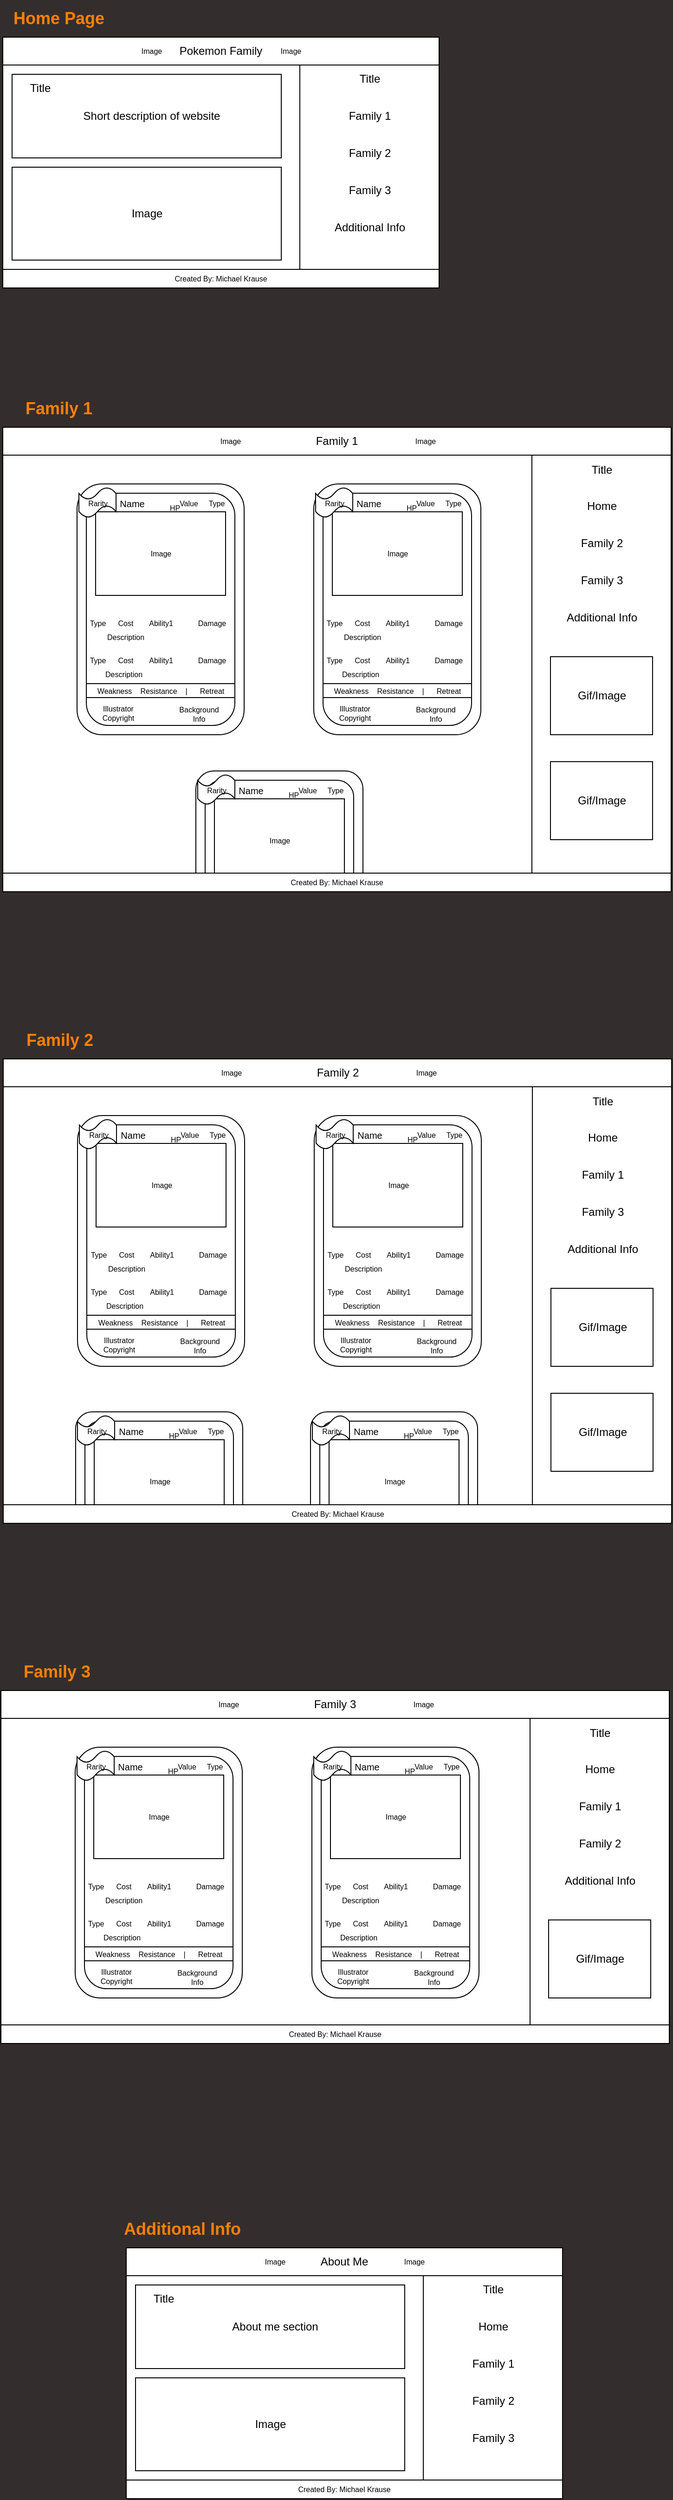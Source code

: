 <mxfile version="24.2.5" type="device">
  <diagram name="Page-1" id="SS6m3YJYerhuAjsj3soJ">
    <mxGraphModel dx="1556" dy="1182" grid="1" gridSize="10" guides="1" tooltips="1" connect="1" arrows="1" fold="1" page="0" pageScale="1" pageWidth="850" pageHeight="1100" background="#342D2D" math="0" shadow="0">
      <root>
        <mxCell id="0" />
        <mxCell id="1" parent="0" />
        <mxCell id="BsWnkFuCYsoC1RNsvkdW-63" value="" style="rounded=0;whiteSpace=wrap;html=1;" vertex="1" parent="1">
          <mxGeometry x="790" y="610" width="720" height="500" as="geometry" />
        </mxCell>
        <mxCell id="BsWnkFuCYsoC1RNsvkdW-2" value="" style="rounded=0;whiteSpace=wrap;html=1;" vertex="1" parent="1">
          <mxGeometry x="790" y="190" width="470" height="270" as="geometry" />
        </mxCell>
        <mxCell id="BsWnkFuCYsoC1RNsvkdW-3" value="" style="rounded=1;whiteSpace=wrap;html=1;arcSize=0;" vertex="1" parent="1">
          <mxGeometry x="800" y="230" width="290" height="90" as="geometry" />
        </mxCell>
        <mxCell id="BsWnkFuCYsoC1RNsvkdW-5" value="Pokemon Family" style="rounded=0;whiteSpace=wrap;html=1;" vertex="1" parent="1">
          <mxGeometry x="790" y="190" width="470" height="30" as="geometry" />
        </mxCell>
        <mxCell id="BsWnkFuCYsoC1RNsvkdW-6" value="Created By: Michael Krause" style="rounded=0;whiteSpace=wrap;html=1;fontSize=8;" vertex="1" parent="1">
          <mxGeometry x="790" y="440" width="470" height="20" as="geometry" />
        </mxCell>
        <mxCell id="BsWnkFuCYsoC1RNsvkdW-7" value="&lt;b&gt;&lt;font style=&quot;font-size: 18px;&quot; color=&quot;#ff8000&quot;&gt;Home Page&lt;/font&gt;&lt;/b&gt;" style="text;html=1;align=center;verticalAlign=middle;resizable=0;points=[];autosize=1;strokeColor=none;fillColor=none;" vertex="1" parent="1">
          <mxGeometry x="790" y="150" width="120" height="40" as="geometry" />
        </mxCell>
        <mxCell id="BsWnkFuCYsoC1RNsvkdW-8" value="" style="rounded=1;whiteSpace=wrap;html=1;arcSize=0;" vertex="1" parent="1">
          <mxGeometry x="1110" y="220" width="150" height="220" as="geometry" />
        </mxCell>
        <mxCell id="BsWnkFuCYsoC1RNsvkdW-13" value="Title" style="text;html=1;align=center;verticalAlign=middle;resizable=0;points=[];autosize=1;strokeColor=none;fillColor=none;" vertex="1" parent="1">
          <mxGeometry x="805" y="230" width="50" height="30" as="geometry" />
        </mxCell>
        <mxCell id="BsWnkFuCYsoC1RNsvkdW-14" value="Short description of website" style="text;html=1;align=center;verticalAlign=middle;resizable=0;points=[];autosize=1;strokeColor=none;fillColor=none;" vertex="1" parent="1">
          <mxGeometry x="865" y="260" width="170" height="30" as="geometry" />
        </mxCell>
        <mxCell id="BsWnkFuCYsoC1RNsvkdW-15" value="" style="rounded=1;whiteSpace=wrap;html=1;arcSize=0;" vertex="1" parent="1">
          <mxGeometry x="800" y="330" width="290" height="100" as="geometry" />
        </mxCell>
        <mxCell id="BsWnkFuCYsoC1RNsvkdW-16" value="Image" style="text;html=1;align=center;verticalAlign=middle;resizable=0;points=[];autosize=1;strokeColor=none;fillColor=none;" vertex="1" parent="1">
          <mxGeometry x="915" y="365" width="60" height="30" as="geometry" />
        </mxCell>
        <mxCell id="BsWnkFuCYsoC1RNsvkdW-18" value="Title" style="text;html=1;align=center;verticalAlign=middle;resizable=0;points=[];autosize=1;strokeColor=none;fillColor=none;" vertex="1" parent="1">
          <mxGeometry x="1160" y="220" width="50" height="30" as="geometry" />
        </mxCell>
        <mxCell id="BsWnkFuCYsoC1RNsvkdW-30" value="Image" style="text;html=1;align=center;verticalAlign=middle;resizable=0;points=[];autosize=1;strokeColor=none;fillColor=none;fontSize=8;" vertex="1" parent="1">
          <mxGeometry x="925" y="195" width="50" height="20" as="geometry" />
        </mxCell>
        <mxCell id="BsWnkFuCYsoC1RNsvkdW-31" value="Image" style="text;html=1;align=center;verticalAlign=middle;resizable=0;points=[];autosize=1;strokeColor=none;fillColor=none;fontSize=8;" vertex="1" parent="1">
          <mxGeometry x="1075" y="195" width="50" height="20" as="geometry" />
        </mxCell>
        <mxCell id="BsWnkFuCYsoC1RNsvkdW-32" value="Family 1" style="text;html=1;align=center;verticalAlign=middle;resizable=0;points=[];autosize=1;strokeColor=none;fillColor=none;" vertex="1" parent="1">
          <mxGeometry x="1150" y="260" width="70" height="30" as="geometry" />
        </mxCell>
        <mxCell id="BsWnkFuCYsoC1RNsvkdW-33" value="Family 2" style="text;html=1;align=center;verticalAlign=middle;resizable=0;points=[];autosize=1;strokeColor=none;fillColor=none;" vertex="1" parent="1">
          <mxGeometry x="1150" y="300" width="70" height="30" as="geometry" />
        </mxCell>
        <mxCell id="BsWnkFuCYsoC1RNsvkdW-34" value="Family 3" style="text;html=1;align=center;verticalAlign=middle;resizable=0;points=[];autosize=1;strokeColor=none;fillColor=none;" vertex="1" parent="1">
          <mxGeometry x="1150" y="340" width="70" height="30" as="geometry" />
        </mxCell>
        <mxCell id="BsWnkFuCYsoC1RNsvkdW-35" value="Additional Info" style="text;html=1;align=center;verticalAlign=middle;resizable=0;points=[];autosize=1;strokeColor=none;fillColor=none;" vertex="1" parent="1">
          <mxGeometry x="1135" y="380" width="100" height="30" as="geometry" />
        </mxCell>
        <mxCell id="BsWnkFuCYsoC1RNsvkdW-37" value="" style="rounded=1;whiteSpace=wrap;html=1;" vertex="1" parent="1">
          <mxGeometry x="870" y="671" width="180" height="270" as="geometry" />
        </mxCell>
        <mxCell id="BsWnkFuCYsoC1RNsvkdW-38" value="" style="rounded=1;whiteSpace=wrap;html=1;" vertex="1" parent="1">
          <mxGeometry x="880" y="681" width="160" height="250" as="geometry" />
        </mxCell>
        <mxCell id="BsWnkFuCYsoC1RNsvkdW-39" value="" style="rounded=0;whiteSpace=wrap;html=1;" vertex="1" parent="1">
          <mxGeometry x="890" y="701" width="140" height="90" as="geometry" />
        </mxCell>
        <mxCell id="BsWnkFuCYsoC1RNsvkdW-40" value="Name" style="text;html=1;align=center;verticalAlign=middle;resizable=0;points=[];autosize=1;strokeColor=none;fillColor=none;fontSize=10;" vertex="1" parent="1">
          <mxGeometry x="904" y="677.25" width="50" height="30" as="geometry" />
        </mxCell>
        <mxCell id="BsWnkFuCYsoC1RNsvkdW-41" value="&lt;font style=&quot;font-size: 8px;&quot;&gt;HP&lt;/font&gt;" style="text;html=1;align=center;verticalAlign=middle;resizable=0;points=[];autosize=1;strokeColor=none;fillColor=none;fontSize=10;" vertex="1" parent="1">
          <mxGeometry x="960" y="681" width="30" height="30" as="geometry" />
        </mxCell>
        <mxCell id="BsWnkFuCYsoC1RNsvkdW-42" value="&lt;font style=&quot;font-size: 8px;&quot;&gt;Type&lt;/font&gt;" style="text;html=1;align=center;verticalAlign=middle;resizable=0;points=[];autosize=1;strokeColor=none;fillColor=none;fontSize=10;" vertex="1" parent="1">
          <mxGeometry x="1000" y="676" width="40" height="30" as="geometry" />
        </mxCell>
        <mxCell id="BsWnkFuCYsoC1RNsvkdW-43" value="Value" style="text;html=1;align=center;verticalAlign=middle;resizable=0;points=[];autosize=1;strokeColor=none;fillColor=none;fontSize=8;" vertex="1" parent="1">
          <mxGeometry x="970" y="682" width="40" height="20" as="geometry" />
        </mxCell>
        <mxCell id="BsWnkFuCYsoC1RNsvkdW-44" value="Image" style="text;html=1;align=center;verticalAlign=middle;resizable=0;points=[];autosize=1;strokeColor=none;fillColor=none;fontSize=8;" vertex="1" parent="1">
          <mxGeometry x="935" y="736" width="50" height="20" as="geometry" />
        </mxCell>
        <mxCell id="BsWnkFuCYsoC1RNsvkdW-45" value="Type" style="text;html=1;align=center;verticalAlign=middle;resizable=0;points=[];autosize=1;strokeColor=none;fillColor=none;fontSize=8;" vertex="1" parent="1">
          <mxGeometry x="872" y="811" width="40" height="20" as="geometry" />
        </mxCell>
        <mxCell id="BsWnkFuCYsoC1RNsvkdW-46" value="Cost" style="text;html=1;align=center;verticalAlign=middle;resizable=0;points=[];autosize=1;strokeColor=none;fillColor=none;fontSize=8;" vertex="1" parent="1">
          <mxGeometry x="902" y="811" width="40" height="20" as="geometry" />
        </mxCell>
        <mxCell id="BsWnkFuCYsoC1RNsvkdW-47" value="Ability1" style="text;html=1;align=center;verticalAlign=middle;resizable=0;points=[];autosize=1;strokeColor=none;fillColor=none;fontSize=8;" vertex="1" parent="1">
          <mxGeometry x="935" y="811" width="50" height="20" as="geometry" />
        </mxCell>
        <mxCell id="BsWnkFuCYsoC1RNsvkdW-48" value="Damage" style="text;html=1;align=center;verticalAlign=middle;resizable=0;points=[];autosize=1;strokeColor=none;fillColor=none;fontSize=8;" vertex="1" parent="1">
          <mxGeometry x="990" y="811" width="50" height="20" as="geometry" />
        </mxCell>
        <mxCell id="BsWnkFuCYsoC1RNsvkdW-49" value="Description" style="text;html=1;align=center;verticalAlign=middle;resizable=0;points=[];autosize=1;strokeColor=none;fillColor=none;fontSize=8;" vertex="1" parent="1">
          <mxGeometry x="892" y="826" width="60" height="20" as="geometry" />
        </mxCell>
        <mxCell id="BsWnkFuCYsoC1RNsvkdW-50" value="Type" style="text;html=1;align=center;verticalAlign=middle;resizable=0;points=[];autosize=1;strokeColor=none;fillColor=none;fontSize=8;" vertex="1" parent="1">
          <mxGeometry x="872" y="851" width="40" height="20" as="geometry" />
        </mxCell>
        <mxCell id="BsWnkFuCYsoC1RNsvkdW-51" value="Cost" style="text;html=1;align=center;verticalAlign=middle;resizable=0;points=[];autosize=1;strokeColor=none;fillColor=none;fontSize=8;" vertex="1" parent="1">
          <mxGeometry x="902" y="851" width="40" height="20" as="geometry" />
        </mxCell>
        <mxCell id="BsWnkFuCYsoC1RNsvkdW-52" value="Ability1" style="text;html=1;align=center;verticalAlign=middle;resizable=0;points=[];autosize=1;strokeColor=none;fillColor=none;fontSize=8;" vertex="1" parent="1">
          <mxGeometry x="935" y="851" width="50" height="20" as="geometry" />
        </mxCell>
        <mxCell id="BsWnkFuCYsoC1RNsvkdW-53" value="Damage" style="text;html=1;align=center;verticalAlign=middle;resizable=0;points=[];autosize=1;strokeColor=none;fillColor=none;fontSize=8;" vertex="1" parent="1">
          <mxGeometry x="990" y="851" width="50" height="20" as="geometry" />
        </mxCell>
        <mxCell id="BsWnkFuCYsoC1RNsvkdW-54" value="Description" style="text;html=1;align=center;verticalAlign=middle;resizable=0;points=[];autosize=1;strokeColor=none;fillColor=none;fontSize=8;" vertex="1" parent="1">
          <mxGeometry x="890" y="866" width="60" height="20" as="geometry" />
        </mxCell>
        <mxCell id="BsWnkFuCYsoC1RNsvkdW-55" value="Illustrator&lt;br&gt;Copyright" style="text;html=1;align=center;verticalAlign=middle;resizable=0;points=[];autosize=1;strokeColor=none;fillColor=none;fontSize=8;" vertex="1" parent="1">
          <mxGeometry x="884" y="903" width="60" height="30" as="geometry" />
        </mxCell>
        <mxCell id="BsWnkFuCYsoC1RNsvkdW-56" value="Background&lt;br&gt;Info" style="text;html=1;align=center;verticalAlign=middle;resizable=0;points=[];autosize=1;strokeColor=none;fillColor=none;fontSize=8;" vertex="1" parent="1">
          <mxGeometry x="966" y="904" width="70" height="30" as="geometry" />
        </mxCell>
        <mxCell id="BsWnkFuCYsoC1RNsvkdW-57" value="" style="rounded=0;whiteSpace=wrap;html=1;fontSize=8;" vertex="1" parent="1">
          <mxGeometry x="880" y="886" width="160" height="15" as="geometry" />
        </mxCell>
        <mxCell id="BsWnkFuCYsoC1RNsvkdW-58" value="Weakness" style="text;html=1;align=center;verticalAlign=middle;resizable=0;points=[];autosize=1;strokeColor=none;fillColor=none;fontSize=8;" vertex="1" parent="1">
          <mxGeometry x="880" y="883.5" width="60" height="20" as="geometry" />
        </mxCell>
        <mxCell id="BsWnkFuCYsoC1RNsvkdW-59" value="Resistance&amp;nbsp; &amp;nbsp; |" style="text;html=1;align=center;verticalAlign=middle;resizable=0;points=[];autosize=1;strokeColor=none;fillColor=none;fontSize=8;" vertex="1" parent="1">
          <mxGeometry x="928" y="883.5" width="70" height="20" as="geometry" />
        </mxCell>
        <mxCell id="BsWnkFuCYsoC1RNsvkdW-60" value="Retreat" style="text;html=1;align=center;verticalAlign=middle;resizable=0;points=[];autosize=1;strokeColor=none;fillColor=none;fontSize=8;" vertex="1" parent="1">
          <mxGeometry x="990" y="884" width="50" height="20" as="geometry" />
        </mxCell>
        <mxCell id="BsWnkFuCYsoC1RNsvkdW-61" value="" style="shape=tape;whiteSpace=wrap;html=1;fontSize=8;" vertex="1" parent="1">
          <mxGeometry x="872" y="674.75" width="40" height="32.5" as="geometry" />
        </mxCell>
        <mxCell id="BsWnkFuCYsoC1RNsvkdW-62" value="&lt;font style=&quot;font-size: 8px;&quot;&gt;Rarity&lt;/font&gt;" style="text;html=1;align=center;verticalAlign=middle;resizable=0;points=[];autosize=1;strokeColor=none;fillColor=none;rotation=0;" vertex="1" parent="1">
          <mxGeometry x="872" y="676" width="40" height="30" as="geometry" />
        </mxCell>
        <mxCell id="BsWnkFuCYsoC1RNsvkdW-65" value="Family 1" style="rounded=0;whiteSpace=wrap;html=1;" vertex="1" parent="1">
          <mxGeometry x="790" y="610" width="720" height="30" as="geometry" />
        </mxCell>
        <mxCell id="BsWnkFuCYsoC1RNsvkdW-67" value="&lt;b&gt;&lt;font style=&quot;font-size: 18px;&quot; color=&quot;#ff8000&quot;&gt;Family 1&lt;/font&gt;&lt;/b&gt;" style="text;html=1;align=center;verticalAlign=middle;resizable=0;points=[];autosize=1;strokeColor=none;fillColor=none;" vertex="1" parent="1">
          <mxGeometry x="800" y="570" width="100" height="40" as="geometry" />
        </mxCell>
        <mxCell id="BsWnkFuCYsoC1RNsvkdW-68" value="" style="rounded=1;whiteSpace=wrap;html=1;arcSize=0;" vertex="1" parent="1">
          <mxGeometry x="1360" y="640" width="150" height="450" as="geometry" />
        </mxCell>
        <mxCell id="BsWnkFuCYsoC1RNsvkdW-73" value="Title" style="text;html=1;align=center;verticalAlign=middle;resizable=0;points=[];autosize=1;strokeColor=none;fillColor=none;" vertex="1" parent="1">
          <mxGeometry x="1410" y="641" width="50" height="30" as="geometry" />
        </mxCell>
        <mxCell id="BsWnkFuCYsoC1RNsvkdW-74" value="Image" style="text;html=1;align=center;verticalAlign=middle;resizable=0;points=[];autosize=1;strokeColor=none;fillColor=none;fontSize=8;" vertex="1" parent="1">
          <mxGeometry x="1010" y="615" width="50" height="20" as="geometry" />
        </mxCell>
        <mxCell id="BsWnkFuCYsoC1RNsvkdW-75" value="Image" style="text;html=1;align=center;verticalAlign=middle;resizable=0;points=[];autosize=1;strokeColor=none;fillColor=none;fontSize=8;" vertex="1" parent="1">
          <mxGeometry x="1220" y="615" width="50" height="20" as="geometry" />
        </mxCell>
        <mxCell id="BsWnkFuCYsoC1RNsvkdW-76" value="Home" style="text;html=1;align=center;verticalAlign=middle;resizable=0;points=[];autosize=1;strokeColor=none;fillColor=none;" vertex="1" parent="1">
          <mxGeometry x="1405" y="680" width="60" height="30" as="geometry" />
        </mxCell>
        <mxCell id="BsWnkFuCYsoC1RNsvkdW-77" value="Family 2" style="text;html=1;align=center;verticalAlign=middle;resizable=0;points=[];autosize=1;strokeColor=none;fillColor=none;" vertex="1" parent="1">
          <mxGeometry x="1400" y="720" width="70" height="30" as="geometry" />
        </mxCell>
        <mxCell id="BsWnkFuCYsoC1RNsvkdW-78" value="Family 3" style="text;html=1;align=center;verticalAlign=middle;resizable=0;points=[];autosize=1;strokeColor=none;fillColor=none;" vertex="1" parent="1">
          <mxGeometry x="1400" y="760" width="70" height="30" as="geometry" />
        </mxCell>
        <mxCell id="BsWnkFuCYsoC1RNsvkdW-79" value="Additional Info" style="text;html=1;align=center;verticalAlign=middle;resizable=0;points=[];autosize=1;strokeColor=none;fillColor=none;" vertex="1" parent="1">
          <mxGeometry x="1385" y="800" width="100" height="30" as="geometry" />
        </mxCell>
        <mxCell id="BsWnkFuCYsoC1RNsvkdW-81" value="" style="rounded=1;whiteSpace=wrap;html=1;" vertex="1" parent="1">
          <mxGeometry x="1125" y="671" width="180" height="270" as="geometry" />
        </mxCell>
        <mxCell id="BsWnkFuCYsoC1RNsvkdW-82" value="" style="rounded=1;whiteSpace=wrap;html=1;" vertex="1" parent="1">
          <mxGeometry x="1135" y="681" width="160" height="250" as="geometry" />
        </mxCell>
        <mxCell id="BsWnkFuCYsoC1RNsvkdW-83" value="" style="rounded=0;whiteSpace=wrap;html=1;" vertex="1" parent="1">
          <mxGeometry x="1145" y="701" width="140" height="90" as="geometry" />
        </mxCell>
        <mxCell id="BsWnkFuCYsoC1RNsvkdW-84" value="Name" style="text;html=1;align=center;verticalAlign=middle;resizable=0;points=[];autosize=1;strokeColor=none;fillColor=none;fontSize=10;" vertex="1" parent="1">
          <mxGeometry x="1159" y="677.25" width="50" height="30" as="geometry" />
        </mxCell>
        <mxCell id="BsWnkFuCYsoC1RNsvkdW-85" value="&lt;font style=&quot;font-size: 8px;&quot;&gt;HP&lt;/font&gt;" style="text;html=1;align=center;verticalAlign=middle;resizable=0;points=[];autosize=1;strokeColor=none;fillColor=none;fontSize=10;" vertex="1" parent="1">
          <mxGeometry x="1215" y="681" width="30" height="30" as="geometry" />
        </mxCell>
        <mxCell id="BsWnkFuCYsoC1RNsvkdW-86" value="&lt;font style=&quot;font-size: 8px;&quot;&gt;Type&lt;/font&gt;" style="text;html=1;align=center;verticalAlign=middle;resizable=0;points=[];autosize=1;strokeColor=none;fillColor=none;fontSize=10;" vertex="1" parent="1">
          <mxGeometry x="1255" y="676" width="40" height="30" as="geometry" />
        </mxCell>
        <mxCell id="BsWnkFuCYsoC1RNsvkdW-87" value="Value" style="text;html=1;align=center;verticalAlign=middle;resizable=0;points=[];autosize=1;strokeColor=none;fillColor=none;fontSize=8;" vertex="1" parent="1">
          <mxGeometry x="1225" y="682" width="40" height="20" as="geometry" />
        </mxCell>
        <mxCell id="BsWnkFuCYsoC1RNsvkdW-88" value="Image" style="text;html=1;align=center;verticalAlign=middle;resizable=0;points=[];autosize=1;strokeColor=none;fillColor=none;fontSize=8;" vertex="1" parent="1">
          <mxGeometry x="1190" y="736" width="50" height="20" as="geometry" />
        </mxCell>
        <mxCell id="BsWnkFuCYsoC1RNsvkdW-89" value="Type" style="text;html=1;align=center;verticalAlign=middle;resizable=0;points=[];autosize=1;strokeColor=none;fillColor=none;fontSize=8;" vertex="1" parent="1">
          <mxGeometry x="1127" y="811" width="40" height="20" as="geometry" />
        </mxCell>
        <mxCell id="BsWnkFuCYsoC1RNsvkdW-90" value="Cost" style="text;html=1;align=center;verticalAlign=middle;resizable=0;points=[];autosize=1;strokeColor=none;fillColor=none;fontSize=8;" vertex="1" parent="1">
          <mxGeometry x="1157" y="811" width="40" height="20" as="geometry" />
        </mxCell>
        <mxCell id="BsWnkFuCYsoC1RNsvkdW-91" value="Ability1" style="text;html=1;align=center;verticalAlign=middle;resizable=0;points=[];autosize=1;strokeColor=none;fillColor=none;fontSize=8;" vertex="1" parent="1">
          <mxGeometry x="1190" y="811" width="50" height="20" as="geometry" />
        </mxCell>
        <mxCell id="BsWnkFuCYsoC1RNsvkdW-92" value="Damage" style="text;html=1;align=center;verticalAlign=middle;resizable=0;points=[];autosize=1;strokeColor=none;fillColor=none;fontSize=8;" vertex="1" parent="1">
          <mxGeometry x="1245" y="811" width="50" height="20" as="geometry" />
        </mxCell>
        <mxCell id="BsWnkFuCYsoC1RNsvkdW-93" value="Description" style="text;html=1;align=center;verticalAlign=middle;resizable=0;points=[];autosize=1;strokeColor=none;fillColor=none;fontSize=8;" vertex="1" parent="1">
          <mxGeometry x="1147" y="826" width="60" height="20" as="geometry" />
        </mxCell>
        <mxCell id="BsWnkFuCYsoC1RNsvkdW-109" value="" style="rounded=1;whiteSpace=wrap;html=1;arcSize=0;" vertex="1" parent="1">
          <mxGeometry x="1380" y="857" width="110" height="84" as="geometry" />
        </mxCell>
        <mxCell id="BsWnkFuCYsoC1RNsvkdW-94" value="Type" style="text;html=1;align=center;verticalAlign=middle;resizable=0;points=[];autosize=1;strokeColor=none;fillColor=none;fontSize=8;" vertex="1" parent="1">
          <mxGeometry x="1127" y="851" width="40" height="20" as="geometry" />
        </mxCell>
        <mxCell id="BsWnkFuCYsoC1RNsvkdW-95" value="Cost" style="text;html=1;align=center;verticalAlign=middle;resizable=0;points=[];autosize=1;strokeColor=none;fillColor=none;fontSize=8;" vertex="1" parent="1">
          <mxGeometry x="1157" y="851" width="40" height="20" as="geometry" />
        </mxCell>
        <mxCell id="BsWnkFuCYsoC1RNsvkdW-96" value="Ability1" style="text;html=1;align=center;verticalAlign=middle;resizable=0;points=[];autosize=1;strokeColor=none;fillColor=none;fontSize=8;" vertex="1" parent="1">
          <mxGeometry x="1190" y="851" width="50" height="20" as="geometry" />
        </mxCell>
        <mxCell id="BsWnkFuCYsoC1RNsvkdW-97" value="Damage" style="text;html=1;align=center;verticalAlign=middle;resizable=0;points=[];autosize=1;strokeColor=none;fillColor=none;fontSize=8;" vertex="1" parent="1">
          <mxGeometry x="1245" y="851" width="50" height="20" as="geometry" />
        </mxCell>
        <mxCell id="BsWnkFuCYsoC1RNsvkdW-98" value="Description" style="text;html=1;align=center;verticalAlign=middle;resizable=0;points=[];autosize=1;strokeColor=none;fillColor=none;fontSize=8;" vertex="1" parent="1">
          <mxGeometry x="1145" y="866" width="60" height="20" as="geometry" />
        </mxCell>
        <mxCell id="BsWnkFuCYsoC1RNsvkdW-99" value="Illustrator&lt;br&gt;Copyright" style="text;html=1;align=center;verticalAlign=middle;resizable=0;points=[];autosize=1;strokeColor=none;fillColor=none;fontSize=8;" vertex="1" parent="1">
          <mxGeometry x="1139" y="903" width="60" height="30" as="geometry" />
        </mxCell>
        <mxCell id="BsWnkFuCYsoC1RNsvkdW-100" value="Background&lt;br&gt;Info" style="text;html=1;align=center;verticalAlign=middle;resizable=0;points=[];autosize=1;strokeColor=none;fillColor=none;fontSize=8;" vertex="1" parent="1">
          <mxGeometry x="1221" y="904" width="70" height="30" as="geometry" />
        </mxCell>
        <mxCell id="BsWnkFuCYsoC1RNsvkdW-101" value="" style="rounded=0;whiteSpace=wrap;html=1;fontSize=8;" vertex="1" parent="1">
          <mxGeometry x="1135" y="886" width="160" height="15" as="geometry" />
        </mxCell>
        <mxCell id="BsWnkFuCYsoC1RNsvkdW-102" value="Weakness" style="text;html=1;align=center;verticalAlign=middle;resizable=0;points=[];autosize=1;strokeColor=none;fillColor=none;fontSize=8;" vertex="1" parent="1">
          <mxGeometry x="1135" y="883.5" width="60" height="20" as="geometry" />
        </mxCell>
        <mxCell id="BsWnkFuCYsoC1RNsvkdW-103" value="Resistance&amp;nbsp; &amp;nbsp; |" style="text;html=1;align=center;verticalAlign=middle;resizable=0;points=[];autosize=1;strokeColor=none;fillColor=none;fontSize=8;" vertex="1" parent="1">
          <mxGeometry x="1183" y="883.5" width="70" height="20" as="geometry" />
        </mxCell>
        <mxCell id="BsWnkFuCYsoC1RNsvkdW-104" value="Retreat" style="text;html=1;align=center;verticalAlign=middle;resizable=0;points=[];autosize=1;strokeColor=none;fillColor=none;fontSize=8;" vertex="1" parent="1">
          <mxGeometry x="1245" y="884" width="50" height="20" as="geometry" />
        </mxCell>
        <mxCell id="BsWnkFuCYsoC1RNsvkdW-105" value="" style="shape=tape;whiteSpace=wrap;html=1;fontSize=8;" vertex="1" parent="1">
          <mxGeometry x="1127" y="674.75" width="40" height="32.5" as="geometry" />
        </mxCell>
        <mxCell id="BsWnkFuCYsoC1RNsvkdW-106" value="&lt;font style=&quot;font-size: 8px;&quot;&gt;Rarity&lt;/font&gt;" style="text;html=1;align=center;verticalAlign=middle;resizable=0;points=[];autosize=1;strokeColor=none;fillColor=none;rotation=0;" vertex="1" parent="1">
          <mxGeometry x="1127" y="676" width="40" height="30" as="geometry" />
        </mxCell>
        <mxCell id="BsWnkFuCYsoC1RNsvkdW-110" value="" style="rounded=1;whiteSpace=wrap;html=1;arcSize=0;" vertex="1" parent="1">
          <mxGeometry x="1380" y="970" width="110" height="84" as="geometry" />
        </mxCell>
        <mxCell id="BsWnkFuCYsoC1RNsvkdW-107" value="Gif/Image" style="text;html=1;align=center;verticalAlign=middle;resizable=0;points=[];autosize=1;strokeColor=none;fillColor=none;" vertex="1" parent="1">
          <mxGeometry x="1395" y="883.5" width="80" height="30" as="geometry" />
        </mxCell>
        <mxCell id="BsWnkFuCYsoC1RNsvkdW-108" value="Gif/Image" style="text;html=1;align=center;verticalAlign=middle;resizable=0;points=[];autosize=1;strokeColor=none;fillColor=none;" vertex="1" parent="1">
          <mxGeometry x="1395" y="997" width="80" height="30" as="geometry" />
        </mxCell>
        <mxCell id="BsWnkFuCYsoC1RNsvkdW-191" value="" style="rounded=1;whiteSpace=wrap;html=1;" vertex="1" parent="1">
          <mxGeometry x="998" y="980" width="180" height="130" as="geometry" />
        </mxCell>
        <mxCell id="BsWnkFuCYsoC1RNsvkdW-192" value="" style="rounded=1;whiteSpace=wrap;html=1;" vertex="1" parent="1">
          <mxGeometry x="1008" y="990" width="160" height="120" as="geometry" />
        </mxCell>
        <mxCell id="BsWnkFuCYsoC1RNsvkdW-193" value="" style="rounded=0;whiteSpace=wrap;html=1;" vertex="1" parent="1">
          <mxGeometry x="1018" y="1010" width="140" height="90" as="geometry" />
        </mxCell>
        <mxCell id="BsWnkFuCYsoC1RNsvkdW-194" value="Name" style="text;html=1;align=center;verticalAlign=middle;resizable=0;points=[];autosize=1;strokeColor=none;fillColor=none;fontSize=10;" vertex="1" parent="1">
          <mxGeometry x="1032" y="986.25" width="50" height="30" as="geometry" />
        </mxCell>
        <mxCell id="BsWnkFuCYsoC1RNsvkdW-195" value="&lt;font style=&quot;font-size: 8px;&quot;&gt;HP&lt;/font&gt;" style="text;html=1;align=center;verticalAlign=middle;resizable=0;points=[];autosize=1;strokeColor=none;fillColor=none;fontSize=10;" vertex="1" parent="1">
          <mxGeometry x="1088" y="990" width="30" height="30" as="geometry" />
        </mxCell>
        <mxCell id="BsWnkFuCYsoC1RNsvkdW-196" value="&lt;font style=&quot;font-size: 8px;&quot;&gt;Type&lt;/font&gt;" style="text;html=1;align=center;verticalAlign=middle;resizable=0;points=[];autosize=1;strokeColor=none;fillColor=none;fontSize=10;" vertex="1" parent="1">
          <mxGeometry x="1128" y="985" width="40" height="30" as="geometry" />
        </mxCell>
        <mxCell id="BsWnkFuCYsoC1RNsvkdW-197" value="Value" style="text;html=1;align=center;verticalAlign=middle;resizable=0;points=[];autosize=1;strokeColor=none;fillColor=none;fontSize=8;" vertex="1" parent="1">
          <mxGeometry x="1098" y="991" width="40" height="20" as="geometry" />
        </mxCell>
        <mxCell id="BsWnkFuCYsoC1RNsvkdW-198" value="Image" style="text;html=1;align=center;verticalAlign=middle;resizable=0;points=[];autosize=1;strokeColor=none;fillColor=none;fontSize=8;" vertex="1" parent="1">
          <mxGeometry x="1063" y="1045" width="50" height="20" as="geometry" />
        </mxCell>
        <mxCell id="BsWnkFuCYsoC1RNsvkdW-215" value="" style="shape=tape;whiteSpace=wrap;html=1;fontSize=8;" vertex="1" parent="1">
          <mxGeometry x="1000" y="983.75" width="40" height="32.5" as="geometry" />
        </mxCell>
        <mxCell id="BsWnkFuCYsoC1RNsvkdW-216" value="&lt;font style=&quot;font-size: 8px;&quot;&gt;Rarity&lt;/font&gt;" style="text;html=1;align=center;verticalAlign=middle;resizable=0;points=[];autosize=1;strokeColor=none;fillColor=none;rotation=0;" vertex="1" parent="1">
          <mxGeometry x="1000" y="985" width="40" height="30" as="geometry" />
        </mxCell>
        <mxCell id="BsWnkFuCYsoC1RNsvkdW-66" value="Created By: Michael Krause" style="rounded=0;whiteSpace=wrap;html=1;fontSize=8;" vertex="1" parent="1">
          <mxGeometry x="790" y="1090" width="720" height="20" as="geometry" />
        </mxCell>
        <mxCell id="BsWnkFuCYsoC1RNsvkdW-217" value="" style="rounded=0;whiteSpace=wrap;html=1;" vertex="1" parent="1">
          <mxGeometry x="790.5" y="1290" width="720" height="500" as="geometry" />
        </mxCell>
        <mxCell id="BsWnkFuCYsoC1RNsvkdW-218" value="" style="rounded=1;whiteSpace=wrap;html=1;" vertex="1" parent="1">
          <mxGeometry x="870.5" y="1351" width="180" height="270" as="geometry" />
        </mxCell>
        <mxCell id="BsWnkFuCYsoC1RNsvkdW-219" value="" style="rounded=1;whiteSpace=wrap;html=1;" vertex="1" parent="1">
          <mxGeometry x="880.5" y="1361" width="160" height="250" as="geometry" />
        </mxCell>
        <mxCell id="BsWnkFuCYsoC1RNsvkdW-220" value="" style="rounded=0;whiteSpace=wrap;html=1;" vertex="1" parent="1">
          <mxGeometry x="890.5" y="1381" width="140" height="90" as="geometry" />
        </mxCell>
        <mxCell id="BsWnkFuCYsoC1RNsvkdW-221" value="Name" style="text;html=1;align=center;verticalAlign=middle;resizable=0;points=[];autosize=1;strokeColor=none;fillColor=none;fontSize=10;" vertex="1" parent="1">
          <mxGeometry x="904.5" y="1357.25" width="50" height="30" as="geometry" />
        </mxCell>
        <mxCell id="BsWnkFuCYsoC1RNsvkdW-222" value="&lt;font style=&quot;font-size: 8px;&quot;&gt;HP&lt;/font&gt;" style="text;html=1;align=center;verticalAlign=middle;resizable=0;points=[];autosize=1;strokeColor=none;fillColor=none;fontSize=10;" vertex="1" parent="1">
          <mxGeometry x="960.5" y="1361" width="30" height="30" as="geometry" />
        </mxCell>
        <mxCell id="BsWnkFuCYsoC1RNsvkdW-223" value="&lt;font style=&quot;font-size: 8px;&quot;&gt;Type&lt;/font&gt;" style="text;html=1;align=center;verticalAlign=middle;resizable=0;points=[];autosize=1;strokeColor=none;fillColor=none;fontSize=10;" vertex="1" parent="1">
          <mxGeometry x="1000.5" y="1356" width="40" height="30" as="geometry" />
        </mxCell>
        <mxCell id="BsWnkFuCYsoC1RNsvkdW-224" value="Value" style="text;html=1;align=center;verticalAlign=middle;resizable=0;points=[];autosize=1;strokeColor=none;fillColor=none;fontSize=8;" vertex="1" parent="1">
          <mxGeometry x="970.5" y="1362" width="40" height="20" as="geometry" />
        </mxCell>
        <mxCell id="BsWnkFuCYsoC1RNsvkdW-225" value="Image" style="text;html=1;align=center;verticalAlign=middle;resizable=0;points=[];autosize=1;strokeColor=none;fillColor=none;fontSize=8;" vertex="1" parent="1">
          <mxGeometry x="935.5" y="1416" width="50" height="20" as="geometry" />
        </mxCell>
        <mxCell id="BsWnkFuCYsoC1RNsvkdW-226" value="Type" style="text;html=1;align=center;verticalAlign=middle;resizable=0;points=[];autosize=1;strokeColor=none;fillColor=none;fontSize=8;" vertex="1" parent="1">
          <mxGeometry x="872.5" y="1491" width="40" height="20" as="geometry" />
        </mxCell>
        <mxCell id="BsWnkFuCYsoC1RNsvkdW-227" value="Cost" style="text;html=1;align=center;verticalAlign=middle;resizable=0;points=[];autosize=1;strokeColor=none;fillColor=none;fontSize=8;" vertex="1" parent="1">
          <mxGeometry x="902.5" y="1491" width="40" height="20" as="geometry" />
        </mxCell>
        <mxCell id="BsWnkFuCYsoC1RNsvkdW-228" value="Ability1" style="text;html=1;align=center;verticalAlign=middle;resizable=0;points=[];autosize=1;strokeColor=none;fillColor=none;fontSize=8;" vertex="1" parent="1">
          <mxGeometry x="935.5" y="1491" width="50" height="20" as="geometry" />
        </mxCell>
        <mxCell id="BsWnkFuCYsoC1RNsvkdW-229" value="Damage" style="text;html=1;align=center;verticalAlign=middle;resizable=0;points=[];autosize=1;strokeColor=none;fillColor=none;fontSize=8;" vertex="1" parent="1">
          <mxGeometry x="990.5" y="1491" width="50" height="20" as="geometry" />
        </mxCell>
        <mxCell id="BsWnkFuCYsoC1RNsvkdW-230" value="Description" style="text;html=1;align=center;verticalAlign=middle;resizable=0;points=[];autosize=1;strokeColor=none;fillColor=none;fontSize=8;" vertex="1" parent="1">
          <mxGeometry x="892.5" y="1506" width="60" height="20" as="geometry" />
        </mxCell>
        <mxCell id="BsWnkFuCYsoC1RNsvkdW-231" value="Type" style="text;html=1;align=center;verticalAlign=middle;resizable=0;points=[];autosize=1;strokeColor=none;fillColor=none;fontSize=8;" vertex="1" parent="1">
          <mxGeometry x="872.5" y="1531" width="40" height="20" as="geometry" />
        </mxCell>
        <mxCell id="BsWnkFuCYsoC1RNsvkdW-232" value="Cost" style="text;html=1;align=center;verticalAlign=middle;resizable=0;points=[];autosize=1;strokeColor=none;fillColor=none;fontSize=8;" vertex="1" parent="1">
          <mxGeometry x="902.5" y="1531" width="40" height="20" as="geometry" />
        </mxCell>
        <mxCell id="BsWnkFuCYsoC1RNsvkdW-233" value="Ability1" style="text;html=1;align=center;verticalAlign=middle;resizable=0;points=[];autosize=1;strokeColor=none;fillColor=none;fontSize=8;" vertex="1" parent="1">
          <mxGeometry x="935.5" y="1531" width="50" height="20" as="geometry" />
        </mxCell>
        <mxCell id="BsWnkFuCYsoC1RNsvkdW-234" value="Damage" style="text;html=1;align=center;verticalAlign=middle;resizable=0;points=[];autosize=1;strokeColor=none;fillColor=none;fontSize=8;" vertex="1" parent="1">
          <mxGeometry x="990.5" y="1531" width="50" height="20" as="geometry" />
        </mxCell>
        <mxCell id="BsWnkFuCYsoC1RNsvkdW-235" value="Description" style="text;html=1;align=center;verticalAlign=middle;resizable=0;points=[];autosize=1;strokeColor=none;fillColor=none;fontSize=8;" vertex="1" parent="1">
          <mxGeometry x="890.5" y="1546" width="60" height="20" as="geometry" />
        </mxCell>
        <mxCell id="BsWnkFuCYsoC1RNsvkdW-236" value="Illustrator&lt;br&gt;Copyright" style="text;html=1;align=center;verticalAlign=middle;resizable=0;points=[];autosize=1;strokeColor=none;fillColor=none;fontSize=8;" vertex="1" parent="1">
          <mxGeometry x="884.5" y="1583" width="60" height="30" as="geometry" />
        </mxCell>
        <mxCell id="BsWnkFuCYsoC1RNsvkdW-237" value="Background&lt;br&gt;Info" style="text;html=1;align=center;verticalAlign=middle;resizable=0;points=[];autosize=1;strokeColor=none;fillColor=none;fontSize=8;" vertex="1" parent="1">
          <mxGeometry x="966.5" y="1584" width="70" height="30" as="geometry" />
        </mxCell>
        <mxCell id="BsWnkFuCYsoC1RNsvkdW-238" value="" style="rounded=0;whiteSpace=wrap;html=1;fontSize=8;" vertex="1" parent="1">
          <mxGeometry x="880.5" y="1566" width="160" height="15" as="geometry" />
        </mxCell>
        <mxCell id="BsWnkFuCYsoC1RNsvkdW-239" value="Weakness" style="text;html=1;align=center;verticalAlign=middle;resizable=0;points=[];autosize=1;strokeColor=none;fillColor=none;fontSize=8;" vertex="1" parent="1">
          <mxGeometry x="880.5" y="1563.5" width="60" height="20" as="geometry" />
        </mxCell>
        <mxCell id="BsWnkFuCYsoC1RNsvkdW-240" value="Resistance&amp;nbsp; &amp;nbsp; |" style="text;html=1;align=center;verticalAlign=middle;resizable=0;points=[];autosize=1;strokeColor=none;fillColor=none;fontSize=8;" vertex="1" parent="1">
          <mxGeometry x="928.5" y="1563.5" width="70" height="20" as="geometry" />
        </mxCell>
        <mxCell id="BsWnkFuCYsoC1RNsvkdW-241" value="Retreat" style="text;html=1;align=center;verticalAlign=middle;resizable=0;points=[];autosize=1;strokeColor=none;fillColor=none;fontSize=8;" vertex="1" parent="1">
          <mxGeometry x="990.5" y="1564" width="50" height="20" as="geometry" />
        </mxCell>
        <mxCell id="BsWnkFuCYsoC1RNsvkdW-242" value="" style="shape=tape;whiteSpace=wrap;html=1;fontSize=8;" vertex="1" parent="1">
          <mxGeometry x="872.5" y="1354.75" width="40" height="32.5" as="geometry" />
        </mxCell>
        <mxCell id="BsWnkFuCYsoC1RNsvkdW-243" value="&lt;font style=&quot;font-size: 8px;&quot;&gt;Rarity&lt;/font&gt;" style="text;html=1;align=center;verticalAlign=middle;resizable=0;points=[];autosize=1;strokeColor=none;fillColor=none;rotation=0;" vertex="1" parent="1">
          <mxGeometry x="872.5" y="1356" width="40" height="30" as="geometry" />
        </mxCell>
        <mxCell id="BsWnkFuCYsoC1RNsvkdW-244" value="Family 2" style="rounded=0;whiteSpace=wrap;html=1;" vertex="1" parent="1">
          <mxGeometry x="790.5" y="1290" width="720" height="30" as="geometry" />
        </mxCell>
        <mxCell id="BsWnkFuCYsoC1RNsvkdW-245" value="&lt;b&gt;&lt;font style=&quot;font-size: 18px;&quot; color=&quot;#ff8000&quot;&gt;Family 2&lt;/font&gt;&lt;/b&gt;" style="text;html=1;align=center;verticalAlign=middle;resizable=0;points=[];autosize=1;strokeColor=none;fillColor=none;" vertex="1" parent="1">
          <mxGeometry x="800.5" y="1250" width="100" height="40" as="geometry" />
        </mxCell>
        <mxCell id="BsWnkFuCYsoC1RNsvkdW-246" value="" style="rounded=1;whiteSpace=wrap;html=1;arcSize=0;" vertex="1" parent="1">
          <mxGeometry x="1360.5" y="1320" width="150" height="450" as="geometry" />
        </mxCell>
        <mxCell id="BsWnkFuCYsoC1RNsvkdW-247" value="Title" style="text;html=1;align=center;verticalAlign=middle;resizable=0;points=[];autosize=1;strokeColor=none;fillColor=none;" vertex="1" parent="1">
          <mxGeometry x="1410.5" y="1321" width="50" height="30" as="geometry" />
        </mxCell>
        <mxCell id="BsWnkFuCYsoC1RNsvkdW-248" value="Image" style="text;html=1;align=center;verticalAlign=middle;resizable=0;points=[];autosize=1;strokeColor=none;fillColor=none;fontSize=8;" vertex="1" parent="1">
          <mxGeometry x="1010.5" y="1295" width="50" height="20" as="geometry" />
        </mxCell>
        <mxCell id="BsWnkFuCYsoC1RNsvkdW-249" value="Image" style="text;html=1;align=center;verticalAlign=middle;resizable=0;points=[];autosize=1;strokeColor=none;fillColor=none;fontSize=8;" vertex="1" parent="1">
          <mxGeometry x="1220.5" y="1295" width="50" height="20" as="geometry" />
        </mxCell>
        <mxCell id="BsWnkFuCYsoC1RNsvkdW-250" value="Home" style="text;html=1;align=center;verticalAlign=middle;resizable=0;points=[];autosize=1;strokeColor=none;fillColor=none;" vertex="1" parent="1">
          <mxGeometry x="1405.5" y="1360" width="60" height="30" as="geometry" />
        </mxCell>
        <mxCell id="BsWnkFuCYsoC1RNsvkdW-251" value="Family 1" style="text;html=1;align=center;verticalAlign=middle;resizable=0;points=[];autosize=1;strokeColor=none;fillColor=none;" vertex="1" parent="1">
          <mxGeometry x="1400.5" y="1400" width="70" height="30" as="geometry" />
        </mxCell>
        <mxCell id="BsWnkFuCYsoC1RNsvkdW-252" value="Family 3" style="text;html=1;align=center;verticalAlign=middle;resizable=0;points=[];autosize=1;strokeColor=none;fillColor=none;" vertex="1" parent="1">
          <mxGeometry x="1400.5" y="1440" width="70" height="30" as="geometry" />
        </mxCell>
        <mxCell id="BsWnkFuCYsoC1RNsvkdW-253" value="Additional Info" style="text;html=1;align=center;verticalAlign=middle;resizable=0;points=[];autosize=1;strokeColor=none;fillColor=none;" vertex="1" parent="1">
          <mxGeometry x="1385.5" y="1480" width="100" height="30" as="geometry" />
        </mxCell>
        <mxCell id="BsWnkFuCYsoC1RNsvkdW-254" value="" style="rounded=1;whiteSpace=wrap;html=1;" vertex="1" parent="1">
          <mxGeometry x="1125.5" y="1351" width="180" height="270" as="geometry" />
        </mxCell>
        <mxCell id="BsWnkFuCYsoC1RNsvkdW-255" value="" style="rounded=1;whiteSpace=wrap;html=1;" vertex="1" parent="1">
          <mxGeometry x="1135.5" y="1361" width="160" height="250" as="geometry" />
        </mxCell>
        <mxCell id="BsWnkFuCYsoC1RNsvkdW-256" value="" style="rounded=0;whiteSpace=wrap;html=1;" vertex="1" parent="1">
          <mxGeometry x="1145.5" y="1381" width="140" height="90" as="geometry" />
        </mxCell>
        <mxCell id="BsWnkFuCYsoC1RNsvkdW-257" value="Name" style="text;html=1;align=center;verticalAlign=middle;resizable=0;points=[];autosize=1;strokeColor=none;fillColor=none;fontSize=10;" vertex="1" parent="1">
          <mxGeometry x="1159.5" y="1357.25" width="50" height="30" as="geometry" />
        </mxCell>
        <mxCell id="BsWnkFuCYsoC1RNsvkdW-258" value="&lt;font style=&quot;font-size: 8px;&quot;&gt;HP&lt;/font&gt;" style="text;html=1;align=center;verticalAlign=middle;resizable=0;points=[];autosize=1;strokeColor=none;fillColor=none;fontSize=10;" vertex="1" parent="1">
          <mxGeometry x="1215.5" y="1361" width="30" height="30" as="geometry" />
        </mxCell>
        <mxCell id="BsWnkFuCYsoC1RNsvkdW-259" value="&lt;font style=&quot;font-size: 8px;&quot;&gt;Type&lt;/font&gt;" style="text;html=1;align=center;verticalAlign=middle;resizable=0;points=[];autosize=1;strokeColor=none;fillColor=none;fontSize=10;" vertex="1" parent="1">
          <mxGeometry x="1255.5" y="1356" width="40" height="30" as="geometry" />
        </mxCell>
        <mxCell id="BsWnkFuCYsoC1RNsvkdW-260" value="Value" style="text;html=1;align=center;verticalAlign=middle;resizable=0;points=[];autosize=1;strokeColor=none;fillColor=none;fontSize=8;" vertex="1" parent="1">
          <mxGeometry x="1225.5" y="1362" width="40" height="20" as="geometry" />
        </mxCell>
        <mxCell id="BsWnkFuCYsoC1RNsvkdW-261" value="Image" style="text;html=1;align=center;verticalAlign=middle;resizable=0;points=[];autosize=1;strokeColor=none;fillColor=none;fontSize=8;" vertex="1" parent="1">
          <mxGeometry x="1190.5" y="1416" width="50" height="20" as="geometry" />
        </mxCell>
        <mxCell id="BsWnkFuCYsoC1RNsvkdW-262" value="Type" style="text;html=1;align=center;verticalAlign=middle;resizable=0;points=[];autosize=1;strokeColor=none;fillColor=none;fontSize=8;" vertex="1" parent="1">
          <mxGeometry x="1127.5" y="1491" width="40" height="20" as="geometry" />
        </mxCell>
        <mxCell id="BsWnkFuCYsoC1RNsvkdW-263" value="Cost" style="text;html=1;align=center;verticalAlign=middle;resizable=0;points=[];autosize=1;strokeColor=none;fillColor=none;fontSize=8;" vertex="1" parent="1">
          <mxGeometry x="1157.5" y="1491" width="40" height="20" as="geometry" />
        </mxCell>
        <mxCell id="BsWnkFuCYsoC1RNsvkdW-264" value="Ability1" style="text;html=1;align=center;verticalAlign=middle;resizable=0;points=[];autosize=1;strokeColor=none;fillColor=none;fontSize=8;" vertex="1" parent="1">
          <mxGeometry x="1190.5" y="1491" width="50" height="20" as="geometry" />
        </mxCell>
        <mxCell id="BsWnkFuCYsoC1RNsvkdW-265" value="Damage" style="text;html=1;align=center;verticalAlign=middle;resizable=0;points=[];autosize=1;strokeColor=none;fillColor=none;fontSize=8;" vertex="1" parent="1">
          <mxGeometry x="1245.5" y="1491" width="50" height="20" as="geometry" />
        </mxCell>
        <mxCell id="BsWnkFuCYsoC1RNsvkdW-266" value="Description" style="text;html=1;align=center;verticalAlign=middle;resizable=0;points=[];autosize=1;strokeColor=none;fillColor=none;fontSize=8;" vertex="1" parent="1">
          <mxGeometry x="1147.5" y="1506" width="60" height="20" as="geometry" />
        </mxCell>
        <mxCell id="BsWnkFuCYsoC1RNsvkdW-267" value="" style="rounded=1;whiteSpace=wrap;html=1;arcSize=0;" vertex="1" parent="1">
          <mxGeometry x="1380.5" y="1537" width="110" height="84" as="geometry" />
        </mxCell>
        <mxCell id="BsWnkFuCYsoC1RNsvkdW-268" value="Type" style="text;html=1;align=center;verticalAlign=middle;resizable=0;points=[];autosize=1;strokeColor=none;fillColor=none;fontSize=8;" vertex="1" parent="1">
          <mxGeometry x="1127.5" y="1531" width="40" height="20" as="geometry" />
        </mxCell>
        <mxCell id="BsWnkFuCYsoC1RNsvkdW-269" value="Cost" style="text;html=1;align=center;verticalAlign=middle;resizable=0;points=[];autosize=1;strokeColor=none;fillColor=none;fontSize=8;" vertex="1" parent="1">
          <mxGeometry x="1157.5" y="1531" width="40" height="20" as="geometry" />
        </mxCell>
        <mxCell id="BsWnkFuCYsoC1RNsvkdW-270" value="Ability1" style="text;html=1;align=center;verticalAlign=middle;resizable=0;points=[];autosize=1;strokeColor=none;fillColor=none;fontSize=8;" vertex="1" parent="1">
          <mxGeometry x="1190.5" y="1531" width="50" height="20" as="geometry" />
        </mxCell>
        <mxCell id="BsWnkFuCYsoC1RNsvkdW-271" value="Damage" style="text;html=1;align=center;verticalAlign=middle;resizable=0;points=[];autosize=1;strokeColor=none;fillColor=none;fontSize=8;" vertex="1" parent="1">
          <mxGeometry x="1245.5" y="1531" width="50" height="20" as="geometry" />
        </mxCell>
        <mxCell id="BsWnkFuCYsoC1RNsvkdW-272" value="Description" style="text;html=1;align=center;verticalAlign=middle;resizable=0;points=[];autosize=1;strokeColor=none;fillColor=none;fontSize=8;" vertex="1" parent="1">
          <mxGeometry x="1145.5" y="1546" width="60" height="20" as="geometry" />
        </mxCell>
        <mxCell id="BsWnkFuCYsoC1RNsvkdW-273" value="Illustrator&lt;br&gt;Copyright" style="text;html=1;align=center;verticalAlign=middle;resizable=0;points=[];autosize=1;strokeColor=none;fillColor=none;fontSize=8;" vertex="1" parent="1">
          <mxGeometry x="1139.5" y="1583" width="60" height="30" as="geometry" />
        </mxCell>
        <mxCell id="BsWnkFuCYsoC1RNsvkdW-274" value="Background&lt;br&gt;Info" style="text;html=1;align=center;verticalAlign=middle;resizable=0;points=[];autosize=1;strokeColor=none;fillColor=none;fontSize=8;" vertex="1" parent="1">
          <mxGeometry x="1221.5" y="1584" width="70" height="30" as="geometry" />
        </mxCell>
        <mxCell id="BsWnkFuCYsoC1RNsvkdW-275" value="" style="rounded=0;whiteSpace=wrap;html=1;fontSize=8;" vertex="1" parent="1">
          <mxGeometry x="1135.5" y="1566" width="160" height="15" as="geometry" />
        </mxCell>
        <mxCell id="BsWnkFuCYsoC1RNsvkdW-276" value="Weakness" style="text;html=1;align=center;verticalAlign=middle;resizable=0;points=[];autosize=1;strokeColor=none;fillColor=none;fontSize=8;" vertex="1" parent="1">
          <mxGeometry x="1135.5" y="1563.5" width="60" height="20" as="geometry" />
        </mxCell>
        <mxCell id="BsWnkFuCYsoC1RNsvkdW-277" value="Resistance&amp;nbsp; &amp;nbsp; |" style="text;html=1;align=center;verticalAlign=middle;resizable=0;points=[];autosize=1;strokeColor=none;fillColor=none;fontSize=8;" vertex="1" parent="1">
          <mxGeometry x="1183.5" y="1563.5" width="70" height="20" as="geometry" />
        </mxCell>
        <mxCell id="BsWnkFuCYsoC1RNsvkdW-278" value="Retreat" style="text;html=1;align=center;verticalAlign=middle;resizable=0;points=[];autosize=1;strokeColor=none;fillColor=none;fontSize=8;" vertex="1" parent="1">
          <mxGeometry x="1245.5" y="1564" width="50" height="20" as="geometry" />
        </mxCell>
        <mxCell id="BsWnkFuCYsoC1RNsvkdW-279" value="" style="shape=tape;whiteSpace=wrap;html=1;fontSize=8;" vertex="1" parent="1">
          <mxGeometry x="1127.5" y="1354.75" width="40" height="32.5" as="geometry" />
        </mxCell>
        <mxCell id="BsWnkFuCYsoC1RNsvkdW-280" value="&lt;font style=&quot;font-size: 8px;&quot;&gt;Rarity&lt;/font&gt;" style="text;html=1;align=center;verticalAlign=middle;resizable=0;points=[];autosize=1;strokeColor=none;fillColor=none;rotation=0;" vertex="1" parent="1">
          <mxGeometry x="1127.5" y="1356" width="40" height="30" as="geometry" />
        </mxCell>
        <mxCell id="BsWnkFuCYsoC1RNsvkdW-281" value="" style="rounded=1;whiteSpace=wrap;html=1;arcSize=0;" vertex="1" parent="1">
          <mxGeometry x="1380.5" y="1650" width="110" height="84" as="geometry" />
        </mxCell>
        <mxCell id="BsWnkFuCYsoC1RNsvkdW-282" value="Gif/Image" style="text;html=1;align=center;verticalAlign=middle;resizable=0;points=[];autosize=1;strokeColor=none;fillColor=none;" vertex="1" parent="1">
          <mxGeometry x="1395.5" y="1563.5" width="80" height="30" as="geometry" />
        </mxCell>
        <mxCell id="BsWnkFuCYsoC1RNsvkdW-283" value="Gif/Image" style="text;html=1;align=center;verticalAlign=middle;resizable=0;points=[];autosize=1;strokeColor=none;fillColor=none;" vertex="1" parent="1">
          <mxGeometry x="1395.5" y="1677" width="80" height="30" as="geometry" />
        </mxCell>
        <mxCell id="BsWnkFuCYsoC1RNsvkdW-297" value="" style="rounded=1;whiteSpace=wrap;html=1;" vertex="1" parent="1">
          <mxGeometry x="868.5" y="1670" width="180" height="120" as="geometry" />
        </mxCell>
        <mxCell id="BsWnkFuCYsoC1RNsvkdW-298" value="" style="rounded=1;whiteSpace=wrap;html=1;" vertex="1" parent="1">
          <mxGeometry x="878.5" y="1680" width="160" height="110" as="geometry" />
        </mxCell>
        <mxCell id="BsWnkFuCYsoC1RNsvkdW-299" value="" style="rounded=0;whiteSpace=wrap;html=1;" vertex="1" parent="1">
          <mxGeometry x="888.5" y="1700" width="140" height="90" as="geometry" />
        </mxCell>
        <mxCell id="BsWnkFuCYsoC1RNsvkdW-300" value="Name" style="text;html=1;align=center;verticalAlign=middle;resizable=0;points=[];autosize=1;strokeColor=none;fillColor=none;fontSize=10;" vertex="1" parent="1">
          <mxGeometry x="902.5" y="1676.25" width="50" height="30" as="geometry" />
        </mxCell>
        <mxCell id="BsWnkFuCYsoC1RNsvkdW-301" value="&lt;font style=&quot;font-size: 8px;&quot;&gt;HP&lt;/font&gt;" style="text;html=1;align=center;verticalAlign=middle;resizable=0;points=[];autosize=1;strokeColor=none;fillColor=none;fontSize=10;" vertex="1" parent="1">
          <mxGeometry x="958.5" y="1680" width="30" height="30" as="geometry" />
        </mxCell>
        <mxCell id="BsWnkFuCYsoC1RNsvkdW-302" value="&lt;font style=&quot;font-size: 8px;&quot;&gt;Type&lt;/font&gt;" style="text;html=1;align=center;verticalAlign=middle;resizable=0;points=[];autosize=1;strokeColor=none;fillColor=none;fontSize=10;" vertex="1" parent="1">
          <mxGeometry x="998.5" y="1675" width="40" height="30" as="geometry" />
        </mxCell>
        <mxCell id="BsWnkFuCYsoC1RNsvkdW-303" value="Value" style="text;html=1;align=center;verticalAlign=middle;resizable=0;points=[];autosize=1;strokeColor=none;fillColor=none;fontSize=8;" vertex="1" parent="1">
          <mxGeometry x="968.5" y="1681" width="40" height="20" as="geometry" />
        </mxCell>
        <mxCell id="BsWnkFuCYsoC1RNsvkdW-304" value="Image" style="text;html=1;align=center;verticalAlign=middle;resizable=0;points=[];autosize=1;strokeColor=none;fillColor=none;fontSize=8;" vertex="1" parent="1">
          <mxGeometry x="933.5" y="1735" width="50" height="20" as="geometry" />
        </mxCell>
        <mxCell id="BsWnkFuCYsoC1RNsvkdW-321" value="" style="shape=tape;whiteSpace=wrap;html=1;fontSize=8;" vertex="1" parent="1">
          <mxGeometry x="870.5" y="1673.75" width="40" height="32.5" as="geometry" />
        </mxCell>
        <mxCell id="BsWnkFuCYsoC1RNsvkdW-322" value="&lt;font style=&quot;font-size: 8px;&quot;&gt;Rarity&lt;/font&gt;" style="text;html=1;align=center;verticalAlign=middle;resizable=0;points=[];autosize=1;strokeColor=none;fillColor=none;rotation=0;" vertex="1" parent="1">
          <mxGeometry x="870.5" y="1675" width="40" height="30" as="geometry" />
        </mxCell>
        <mxCell id="BsWnkFuCYsoC1RNsvkdW-323" value="" style="rounded=1;whiteSpace=wrap;html=1;" vertex="1" parent="1">
          <mxGeometry x="1121.5" y="1670" width="180" height="120" as="geometry" />
        </mxCell>
        <mxCell id="BsWnkFuCYsoC1RNsvkdW-324" value="" style="rounded=1;whiteSpace=wrap;html=1;" vertex="1" parent="1">
          <mxGeometry x="1131.5" y="1680" width="160" height="110" as="geometry" />
        </mxCell>
        <mxCell id="BsWnkFuCYsoC1RNsvkdW-325" value="" style="rounded=0;whiteSpace=wrap;html=1;" vertex="1" parent="1">
          <mxGeometry x="1141.5" y="1700" width="140" height="90" as="geometry" />
        </mxCell>
        <mxCell id="BsWnkFuCYsoC1RNsvkdW-326" value="Name" style="text;html=1;align=center;verticalAlign=middle;resizable=0;points=[];autosize=1;strokeColor=none;fillColor=none;fontSize=10;" vertex="1" parent="1">
          <mxGeometry x="1155.5" y="1676.25" width="50" height="30" as="geometry" />
        </mxCell>
        <mxCell id="BsWnkFuCYsoC1RNsvkdW-327" value="&lt;font style=&quot;font-size: 8px;&quot;&gt;HP&lt;/font&gt;" style="text;html=1;align=center;verticalAlign=middle;resizable=0;points=[];autosize=1;strokeColor=none;fillColor=none;fontSize=10;" vertex="1" parent="1">
          <mxGeometry x="1211.5" y="1680" width="30" height="30" as="geometry" />
        </mxCell>
        <mxCell id="BsWnkFuCYsoC1RNsvkdW-328" value="&lt;font style=&quot;font-size: 8px;&quot;&gt;Type&lt;/font&gt;" style="text;html=1;align=center;verticalAlign=middle;resizable=0;points=[];autosize=1;strokeColor=none;fillColor=none;fontSize=10;" vertex="1" parent="1">
          <mxGeometry x="1251.5" y="1675" width="40" height="30" as="geometry" />
        </mxCell>
        <mxCell id="BsWnkFuCYsoC1RNsvkdW-329" value="Value" style="text;html=1;align=center;verticalAlign=middle;resizable=0;points=[];autosize=1;strokeColor=none;fillColor=none;fontSize=8;" vertex="1" parent="1">
          <mxGeometry x="1221.5" y="1681" width="40" height="20" as="geometry" />
        </mxCell>
        <mxCell id="BsWnkFuCYsoC1RNsvkdW-330" value="Image" style="text;html=1;align=center;verticalAlign=middle;resizable=0;points=[];autosize=1;strokeColor=none;fillColor=none;fontSize=8;" vertex="1" parent="1">
          <mxGeometry x="1186.5" y="1735" width="50" height="20" as="geometry" />
        </mxCell>
        <mxCell id="BsWnkFuCYsoC1RNsvkdW-347" value="" style="shape=tape;whiteSpace=wrap;html=1;fontSize=8;" vertex="1" parent="1">
          <mxGeometry x="1123.5" y="1673.75" width="40" height="32.5" as="geometry" />
        </mxCell>
        <mxCell id="BsWnkFuCYsoC1RNsvkdW-348" value="&lt;font style=&quot;font-size: 8px;&quot;&gt;Rarity&lt;/font&gt;" style="text;html=1;align=center;verticalAlign=middle;resizable=0;points=[];autosize=1;strokeColor=none;fillColor=none;rotation=0;" vertex="1" parent="1">
          <mxGeometry x="1123.5" y="1675" width="40" height="30" as="geometry" />
        </mxCell>
        <mxCell id="BsWnkFuCYsoC1RNsvkdW-294" value="Created By: Michael Krause" style="rounded=0;whiteSpace=wrap;html=1;fontSize=8;" vertex="1" parent="1">
          <mxGeometry x="790.5" y="1770" width="720" height="20" as="geometry" />
        </mxCell>
        <mxCell id="BsWnkFuCYsoC1RNsvkdW-350" value="" style="rounded=0;whiteSpace=wrap;html=1;" vertex="1" parent="1">
          <mxGeometry x="788" y="1970" width="720" height="380" as="geometry" />
        </mxCell>
        <mxCell id="BsWnkFuCYsoC1RNsvkdW-351" value="" style="rounded=1;whiteSpace=wrap;html=1;" vertex="1" parent="1">
          <mxGeometry x="868" y="2031" width="180" height="270" as="geometry" />
        </mxCell>
        <mxCell id="BsWnkFuCYsoC1RNsvkdW-352" value="" style="rounded=1;whiteSpace=wrap;html=1;" vertex="1" parent="1">
          <mxGeometry x="878" y="2041" width="160" height="250" as="geometry" />
        </mxCell>
        <mxCell id="BsWnkFuCYsoC1RNsvkdW-353" value="" style="rounded=0;whiteSpace=wrap;html=1;" vertex="1" parent="1">
          <mxGeometry x="888" y="2061" width="140" height="90" as="geometry" />
        </mxCell>
        <mxCell id="BsWnkFuCYsoC1RNsvkdW-354" value="Name" style="text;html=1;align=center;verticalAlign=middle;resizable=0;points=[];autosize=1;strokeColor=none;fillColor=none;fontSize=10;" vertex="1" parent="1">
          <mxGeometry x="902" y="2037.25" width="50" height="30" as="geometry" />
        </mxCell>
        <mxCell id="BsWnkFuCYsoC1RNsvkdW-355" value="&lt;font style=&quot;font-size: 8px;&quot;&gt;HP&lt;/font&gt;" style="text;html=1;align=center;verticalAlign=middle;resizable=0;points=[];autosize=1;strokeColor=none;fillColor=none;fontSize=10;" vertex="1" parent="1">
          <mxGeometry x="958" y="2041" width="30" height="30" as="geometry" />
        </mxCell>
        <mxCell id="BsWnkFuCYsoC1RNsvkdW-356" value="&lt;font style=&quot;font-size: 8px;&quot;&gt;Type&lt;/font&gt;" style="text;html=1;align=center;verticalAlign=middle;resizable=0;points=[];autosize=1;strokeColor=none;fillColor=none;fontSize=10;" vertex="1" parent="1">
          <mxGeometry x="998" y="2036" width="40" height="30" as="geometry" />
        </mxCell>
        <mxCell id="BsWnkFuCYsoC1RNsvkdW-357" value="Value" style="text;html=1;align=center;verticalAlign=middle;resizable=0;points=[];autosize=1;strokeColor=none;fillColor=none;fontSize=8;" vertex="1" parent="1">
          <mxGeometry x="968" y="2042" width="40" height="20" as="geometry" />
        </mxCell>
        <mxCell id="BsWnkFuCYsoC1RNsvkdW-358" value="Image" style="text;html=1;align=center;verticalAlign=middle;resizable=0;points=[];autosize=1;strokeColor=none;fillColor=none;fontSize=8;" vertex="1" parent="1">
          <mxGeometry x="933" y="2096" width="50" height="20" as="geometry" />
        </mxCell>
        <mxCell id="BsWnkFuCYsoC1RNsvkdW-359" value="Type" style="text;html=1;align=center;verticalAlign=middle;resizable=0;points=[];autosize=1;strokeColor=none;fillColor=none;fontSize=8;" vertex="1" parent="1">
          <mxGeometry x="870" y="2171" width="40" height="20" as="geometry" />
        </mxCell>
        <mxCell id="BsWnkFuCYsoC1RNsvkdW-360" value="Cost" style="text;html=1;align=center;verticalAlign=middle;resizable=0;points=[];autosize=1;strokeColor=none;fillColor=none;fontSize=8;" vertex="1" parent="1">
          <mxGeometry x="900" y="2171" width="40" height="20" as="geometry" />
        </mxCell>
        <mxCell id="BsWnkFuCYsoC1RNsvkdW-361" value="Ability1" style="text;html=1;align=center;verticalAlign=middle;resizable=0;points=[];autosize=1;strokeColor=none;fillColor=none;fontSize=8;" vertex="1" parent="1">
          <mxGeometry x="933" y="2171" width="50" height="20" as="geometry" />
        </mxCell>
        <mxCell id="BsWnkFuCYsoC1RNsvkdW-362" value="Damage" style="text;html=1;align=center;verticalAlign=middle;resizable=0;points=[];autosize=1;strokeColor=none;fillColor=none;fontSize=8;" vertex="1" parent="1">
          <mxGeometry x="988" y="2171" width="50" height="20" as="geometry" />
        </mxCell>
        <mxCell id="BsWnkFuCYsoC1RNsvkdW-363" value="Description" style="text;html=1;align=center;verticalAlign=middle;resizable=0;points=[];autosize=1;strokeColor=none;fillColor=none;fontSize=8;" vertex="1" parent="1">
          <mxGeometry x="890" y="2186" width="60" height="20" as="geometry" />
        </mxCell>
        <mxCell id="BsWnkFuCYsoC1RNsvkdW-364" value="Type" style="text;html=1;align=center;verticalAlign=middle;resizable=0;points=[];autosize=1;strokeColor=none;fillColor=none;fontSize=8;" vertex="1" parent="1">
          <mxGeometry x="870" y="2211" width="40" height="20" as="geometry" />
        </mxCell>
        <mxCell id="BsWnkFuCYsoC1RNsvkdW-365" value="Cost" style="text;html=1;align=center;verticalAlign=middle;resizable=0;points=[];autosize=1;strokeColor=none;fillColor=none;fontSize=8;" vertex="1" parent="1">
          <mxGeometry x="900" y="2211" width="40" height="20" as="geometry" />
        </mxCell>
        <mxCell id="BsWnkFuCYsoC1RNsvkdW-366" value="Ability1" style="text;html=1;align=center;verticalAlign=middle;resizable=0;points=[];autosize=1;strokeColor=none;fillColor=none;fontSize=8;" vertex="1" parent="1">
          <mxGeometry x="933" y="2211" width="50" height="20" as="geometry" />
        </mxCell>
        <mxCell id="BsWnkFuCYsoC1RNsvkdW-367" value="Damage" style="text;html=1;align=center;verticalAlign=middle;resizable=0;points=[];autosize=1;strokeColor=none;fillColor=none;fontSize=8;" vertex="1" parent="1">
          <mxGeometry x="988" y="2211" width="50" height="20" as="geometry" />
        </mxCell>
        <mxCell id="BsWnkFuCYsoC1RNsvkdW-368" value="Description" style="text;html=1;align=center;verticalAlign=middle;resizable=0;points=[];autosize=1;strokeColor=none;fillColor=none;fontSize=8;" vertex="1" parent="1">
          <mxGeometry x="888" y="2226" width="60" height="20" as="geometry" />
        </mxCell>
        <mxCell id="BsWnkFuCYsoC1RNsvkdW-369" value="Illustrator&lt;br&gt;Copyright" style="text;html=1;align=center;verticalAlign=middle;resizable=0;points=[];autosize=1;strokeColor=none;fillColor=none;fontSize=8;" vertex="1" parent="1">
          <mxGeometry x="882" y="2263" width="60" height="30" as="geometry" />
        </mxCell>
        <mxCell id="BsWnkFuCYsoC1RNsvkdW-370" value="Background&lt;br&gt;Info" style="text;html=1;align=center;verticalAlign=middle;resizable=0;points=[];autosize=1;strokeColor=none;fillColor=none;fontSize=8;" vertex="1" parent="1">
          <mxGeometry x="964" y="2264" width="70" height="30" as="geometry" />
        </mxCell>
        <mxCell id="BsWnkFuCYsoC1RNsvkdW-371" value="" style="rounded=0;whiteSpace=wrap;html=1;fontSize=8;" vertex="1" parent="1">
          <mxGeometry x="878" y="2246" width="160" height="15" as="geometry" />
        </mxCell>
        <mxCell id="BsWnkFuCYsoC1RNsvkdW-372" value="Weakness" style="text;html=1;align=center;verticalAlign=middle;resizable=0;points=[];autosize=1;strokeColor=none;fillColor=none;fontSize=8;" vertex="1" parent="1">
          <mxGeometry x="878" y="2243.5" width="60" height="20" as="geometry" />
        </mxCell>
        <mxCell id="BsWnkFuCYsoC1RNsvkdW-373" value="Resistance&amp;nbsp; &amp;nbsp; |" style="text;html=1;align=center;verticalAlign=middle;resizable=0;points=[];autosize=1;strokeColor=none;fillColor=none;fontSize=8;" vertex="1" parent="1">
          <mxGeometry x="926" y="2243.5" width="70" height="20" as="geometry" />
        </mxCell>
        <mxCell id="BsWnkFuCYsoC1RNsvkdW-374" value="Retreat" style="text;html=1;align=center;verticalAlign=middle;resizable=0;points=[];autosize=1;strokeColor=none;fillColor=none;fontSize=8;" vertex="1" parent="1">
          <mxGeometry x="988" y="2244" width="50" height="20" as="geometry" />
        </mxCell>
        <mxCell id="BsWnkFuCYsoC1RNsvkdW-375" value="" style="shape=tape;whiteSpace=wrap;html=1;fontSize=8;" vertex="1" parent="1">
          <mxGeometry x="870" y="2034.75" width="40" height="32.5" as="geometry" />
        </mxCell>
        <mxCell id="BsWnkFuCYsoC1RNsvkdW-376" value="&lt;font style=&quot;font-size: 8px;&quot;&gt;Rarity&lt;/font&gt;" style="text;html=1;align=center;verticalAlign=middle;resizable=0;points=[];autosize=1;strokeColor=none;fillColor=none;rotation=0;" vertex="1" parent="1">
          <mxGeometry x="870" y="2036" width="40" height="30" as="geometry" />
        </mxCell>
        <mxCell id="BsWnkFuCYsoC1RNsvkdW-377" value="Family 3" style="rounded=0;whiteSpace=wrap;html=1;" vertex="1" parent="1">
          <mxGeometry x="788" y="1970" width="720" height="30" as="geometry" />
        </mxCell>
        <mxCell id="BsWnkFuCYsoC1RNsvkdW-378" value="&lt;b&gt;&lt;font style=&quot;font-size: 18px;&quot; color=&quot;#ff8000&quot;&gt;Family 3&lt;/font&gt;&lt;/b&gt;" style="text;html=1;align=center;verticalAlign=middle;resizable=0;points=[];autosize=1;strokeColor=none;fillColor=none;" vertex="1" parent="1">
          <mxGeometry x="798" y="1930" width="100" height="40" as="geometry" />
        </mxCell>
        <mxCell id="BsWnkFuCYsoC1RNsvkdW-379" value="" style="rounded=1;whiteSpace=wrap;html=1;arcSize=0;" vertex="1" parent="1">
          <mxGeometry x="1358" y="2000" width="150" height="330" as="geometry" />
        </mxCell>
        <mxCell id="BsWnkFuCYsoC1RNsvkdW-380" value="Title" style="text;html=1;align=center;verticalAlign=middle;resizable=0;points=[];autosize=1;strokeColor=none;fillColor=none;" vertex="1" parent="1">
          <mxGeometry x="1408" y="2001" width="50" height="30" as="geometry" />
        </mxCell>
        <mxCell id="BsWnkFuCYsoC1RNsvkdW-381" value="Image" style="text;html=1;align=center;verticalAlign=middle;resizable=0;points=[];autosize=1;strokeColor=none;fillColor=none;fontSize=8;" vertex="1" parent="1">
          <mxGeometry x="1008" y="1975" width="50" height="20" as="geometry" />
        </mxCell>
        <mxCell id="BsWnkFuCYsoC1RNsvkdW-382" value="Image" style="text;html=1;align=center;verticalAlign=middle;resizable=0;points=[];autosize=1;strokeColor=none;fillColor=none;fontSize=8;" vertex="1" parent="1">
          <mxGeometry x="1218" y="1975" width="50" height="20" as="geometry" />
        </mxCell>
        <mxCell id="BsWnkFuCYsoC1RNsvkdW-383" value="Home" style="text;html=1;align=center;verticalAlign=middle;resizable=0;points=[];autosize=1;strokeColor=none;fillColor=none;" vertex="1" parent="1">
          <mxGeometry x="1403" y="2040" width="60" height="30" as="geometry" />
        </mxCell>
        <mxCell id="BsWnkFuCYsoC1RNsvkdW-384" value="Family 1" style="text;html=1;align=center;verticalAlign=middle;resizable=0;points=[];autosize=1;strokeColor=none;fillColor=none;" vertex="1" parent="1">
          <mxGeometry x="1398" y="2080" width="70" height="30" as="geometry" />
        </mxCell>
        <mxCell id="BsWnkFuCYsoC1RNsvkdW-385" value="Family 2" style="text;html=1;align=center;verticalAlign=middle;resizable=0;points=[];autosize=1;strokeColor=none;fillColor=none;" vertex="1" parent="1">
          <mxGeometry x="1398" y="2120" width="70" height="30" as="geometry" />
        </mxCell>
        <mxCell id="BsWnkFuCYsoC1RNsvkdW-386" value="Additional Info" style="text;html=1;align=center;verticalAlign=middle;resizable=0;points=[];autosize=1;strokeColor=none;fillColor=none;" vertex="1" parent="1">
          <mxGeometry x="1383" y="2160" width="100" height="30" as="geometry" />
        </mxCell>
        <mxCell id="BsWnkFuCYsoC1RNsvkdW-387" value="" style="rounded=1;whiteSpace=wrap;html=1;" vertex="1" parent="1">
          <mxGeometry x="1123" y="2031" width="180" height="270" as="geometry" />
        </mxCell>
        <mxCell id="BsWnkFuCYsoC1RNsvkdW-388" value="" style="rounded=1;whiteSpace=wrap;html=1;" vertex="1" parent="1">
          <mxGeometry x="1133" y="2041" width="160" height="250" as="geometry" />
        </mxCell>
        <mxCell id="BsWnkFuCYsoC1RNsvkdW-389" value="" style="rounded=0;whiteSpace=wrap;html=1;" vertex="1" parent="1">
          <mxGeometry x="1143" y="2061" width="140" height="90" as="geometry" />
        </mxCell>
        <mxCell id="BsWnkFuCYsoC1RNsvkdW-390" value="Name" style="text;html=1;align=center;verticalAlign=middle;resizable=0;points=[];autosize=1;strokeColor=none;fillColor=none;fontSize=10;" vertex="1" parent="1">
          <mxGeometry x="1157" y="2037.25" width="50" height="30" as="geometry" />
        </mxCell>
        <mxCell id="BsWnkFuCYsoC1RNsvkdW-391" value="&lt;font style=&quot;font-size: 8px;&quot;&gt;HP&lt;/font&gt;" style="text;html=1;align=center;verticalAlign=middle;resizable=0;points=[];autosize=1;strokeColor=none;fillColor=none;fontSize=10;" vertex="1" parent="1">
          <mxGeometry x="1213" y="2041" width="30" height="30" as="geometry" />
        </mxCell>
        <mxCell id="BsWnkFuCYsoC1RNsvkdW-392" value="&lt;font style=&quot;font-size: 8px;&quot;&gt;Type&lt;/font&gt;" style="text;html=1;align=center;verticalAlign=middle;resizable=0;points=[];autosize=1;strokeColor=none;fillColor=none;fontSize=10;" vertex="1" parent="1">
          <mxGeometry x="1253" y="2036" width="40" height="30" as="geometry" />
        </mxCell>
        <mxCell id="BsWnkFuCYsoC1RNsvkdW-393" value="Value" style="text;html=1;align=center;verticalAlign=middle;resizable=0;points=[];autosize=1;strokeColor=none;fillColor=none;fontSize=8;" vertex="1" parent="1">
          <mxGeometry x="1223" y="2042" width="40" height="20" as="geometry" />
        </mxCell>
        <mxCell id="BsWnkFuCYsoC1RNsvkdW-394" value="Image" style="text;html=1;align=center;verticalAlign=middle;resizable=0;points=[];autosize=1;strokeColor=none;fillColor=none;fontSize=8;" vertex="1" parent="1">
          <mxGeometry x="1188" y="2096" width="50" height="20" as="geometry" />
        </mxCell>
        <mxCell id="BsWnkFuCYsoC1RNsvkdW-395" value="Type" style="text;html=1;align=center;verticalAlign=middle;resizable=0;points=[];autosize=1;strokeColor=none;fillColor=none;fontSize=8;" vertex="1" parent="1">
          <mxGeometry x="1125" y="2171" width="40" height="20" as="geometry" />
        </mxCell>
        <mxCell id="BsWnkFuCYsoC1RNsvkdW-396" value="Cost" style="text;html=1;align=center;verticalAlign=middle;resizable=0;points=[];autosize=1;strokeColor=none;fillColor=none;fontSize=8;" vertex="1" parent="1">
          <mxGeometry x="1155" y="2171" width="40" height="20" as="geometry" />
        </mxCell>
        <mxCell id="BsWnkFuCYsoC1RNsvkdW-397" value="Ability1" style="text;html=1;align=center;verticalAlign=middle;resizable=0;points=[];autosize=1;strokeColor=none;fillColor=none;fontSize=8;" vertex="1" parent="1">
          <mxGeometry x="1188" y="2171" width="50" height="20" as="geometry" />
        </mxCell>
        <mxCell id="BsWnkFuCYsoC1RNsvkdW-398" value="Damage" style="text;html=1;align=center;verticalAlign=middle;resizable=0;points=[];autosize=1;strokeColor=none;fillColor=none;fontSize=8;" vertex="1" parent="1">
          <mxGeometry x="1243" y="2171" width="50" height="20" as="geometry" />
        </mxCell>
        <mxCell id="BsWnkFuCYsoC1RNsvkdW-399" value="Description" style="text;html=1;align=center;verticalAlign=middle;resizable=0;points=[];autosize=1;strokeColor=none;fillColor=none;fontSize=8;" vertex="1" parent="1">
          <mxGeometry x="1145" y="2186" width="60" height="20" as="geometry" />
        </mxCell>
        <mxCell id="BsWnkFuCYsoC1RNsvkdW-400" value="" style="rounded=1;whiteSpace=wrap;html=1;arcSize=0;" vertex="1" parent="1">
          <mxGeometry x="1378" y="2217" width="110" height="84" as="geometry" />
        </mxCell>
        <mxCell id="BsWnkFuCYsoC1RNsvkdW-401" value="Type" style="text;html=1;align=center;verticalAlign=middle;resizable=0;points=[];autosize=1;strokeColor=none;fillColor=none;fontSize=8;" vertex="1" parent="1">
          <mxGeometry x="1125" y="2211" width="40" height="20" as="geometry" />
        </mxCell>
        <mxCell id="BsWnkFuCYsoC1RNsvkdW-402" value="Cost" style="text;html=1;align=center;verticalAlign=middle;resizable=0;points=[];autosize=1;strokeColor=none;fillColor=none;fontSize=8;" vertex="1" parent="1">
          <mxGeometry x="1155" y="2211" width="40" height="20" as="geometry" />
        </mxCell>
        <mxCell id="BsWnkFuCYsoC1RNsvkdW-403" value="Ability1" style="text;html=1;align=center;verticalAlign=middle;resizable=0;points=[];autosize=1;strokeColor=none;fillColor=none;fontSize=8;" vertex="1" parent="1">
          <mxGeometry x="1188" y="2211" width="50" height="20" as="geometry" />
        </mxCell>
        <mxCell id="BsWnkFuCYsoC1RNsvkdW-404" value="Damage" style="text;html=1;align=center;verticalAlign=middle;resizable=0;points=[];autosize=1;strokeColor=none;fillColor=none;fontSize=8;" vertex="1" parent="1">
          <mxGeometry x="1243" y="2211" width="50" height="20" as="geometry" />
        </mxCell>
        <mxCell id="BsWnkFuCYsoC1RNsvkdW-405" value="Description" style="text;html=1;align=center;verticalAlign=middle;resizable=0;points=[];autosize=1;strokeColor=none;fillColor=none;fontSize=8;" vertex="1" parent="1">
          <mxGeometry x="1143" y="2226" width="60" height="20" as="geometry" />
        </mxCell>
        <mxCell id="BsWnkFuCYsoC1RNsvkdW-406" value="Illustrator&lt;br&gt;Copyright" style="text;html=1;align=center;verticalAlign=middle;resizable=0;points=[];autosize=1;strokeColor=none;fillColor=none;fontSize=8;" vertex="1" parent="1">
          <mxGeometry x="1137" y="2263" width="60" height="30" as="geometry" />
        </mxCell>
        <mxCell id="BsWnkFuCYsoC1RNsvkdW-407" value="Background&lt;br&gt;Info" style="text;html=1;align=center;verticalAlign=middle;resizable=0;points=[];autosize=1;strokeColor=none;fillColor=none;fontSize=8;" vertex="1" parent="1">
          <mxGeometry x="1219" y="2264" width="70" height="30" as="geometry" />
        </mxCell>
        <mxCell id="BsWnkFuCYsoC1RNsvkdW-408" value="" style="rounded=0;whiteSpace=wrap;html=1;fontSize=8;" vertex="1" parent="1">
          <mxGeometry x="1133" y="2246" width="160" height="15" as="geometry" />
        </mxCell>
        <mxCell id="BsWnkFuCYsoC1RNsvkdW-409" value="Weakness" style="text;html=1;align=center;verticalAlign=middle;resizable=0;points=[];autosize=1;strokeColor=none;fillColor=none;fontSize=8;" vertex="1" parent="1">
          <mxGeometry x="1133" y="2243.5" width="60" height="20" as="geometry" />
        </mxCell>
        <mxCell id="BsWnkFuCYsoC1RNsvkdW-410" value="Resistance&amp;nbsp; &amp;nbsp; |" style="text;html=1;align=center;verticalAlign=middle;resizable=0;points=[];autosize=1;strokeColor=none;fillColor=none;fontSize=8;" vertex="1" parent="1">
          <mxGeometry x="1181" y="2243.5" width="70" height="20" as="geometry" />
        </mxCell>
        <mxCell id="BsWnkFuCYsoC1RNsvkdW-411" value="Retreat" style="text;html=1;align=center;verticalAlign=middle;resizable=0;points=[];autosize=1;strokeColor=none;fillColor=none;fontSize=8;" vertex="1" parent="1">
          <mxGeometry x="1243" y="2244" width="50" height="20" as="geometry" />
        </mxCell>
        <mxCell id="BsWnkFuCYsoC1RNsvkdW-412" value="" style="shape=tape;whiteSpace=wrap;html=1;fontSize=8;" vertex="1" parent="1">
          <mxGeometry x="1125" y="2034.75" width="40" height="32.5" as="geometry" />
        </mxCell>
        <mxCell id="BsWnkFuCYsoC1RNsvkdW-413" value="&lt;font style=&quot;font-size: 8px;&quot;&gt;Rarity&lt;/font&gt;" style="text;html=1;align=center;verticalAlign=middle;resizable=0;points=[];autosize=1;strokeColor=none;fillColor=none;rotation=0;" vertex="1" parent="1">
          <mxGeometry x="1125" y="2036" width="40" height="30" as="geometry" />
        </mxCell>
        <mxCell id="BsWnkFuCYsoC1RNsvkdW-415" value="Gif/Image" style="text;html=1;align=center;verticalAlign=middle;resizable=0;points=[];autosize=1;strokeColor=none;fillColor=none;" vertex="1" parent="1">
          <mxGeometry x="1393" y="2243.5" width="80" height="30" as="geometry" />
        </mxCell>
        <mxCell id="BsWnkFuCYsoC1RNsvkdW-437" value="Created By: Michael Krause" style="rounded=0;whiteSpace=wrap;html=1;fontSize=8;" vertex="1" parent="1">
          <mxGeometry x="788" y="2330" width="720" height="20" as="geometry" />
        </mxCell>
        <mxCell id="BsWnkFuCYsoC1RNsvkdW-438" value="" style="rounded=0;whiteSpace=wrap;html=1;" vertex="1" parent="1">
          <mxGeometry x="923" y="2570" width="470" height="270" as="geometry" />
        </mxCell>
        <mxCell id="BsWnkFuCYsoC1RNsvkdW-439" value="" style="rounded=1;whiteSpace=wrap;html=1;arcSize=0;" vertex="1" parent="1">
          <mxGeometry x="933" y="2610" width="290" height="90" as="geometry" />
        </mxCell>
        <mxCell id="BsWnkFuCYsoC1RNsvkdW-440" value="About Me" style="rounded=0;whiteSpace=wrap;html=1;" vertex="1" parent="1">
          <mxGeometry x="923" y="2570" width="470" height="30" as="geometry" />
        </mxCell>
        <mxCell id="BsWnkFuCYsoC1RNsvkdW-441" value="Created By: Michael Krause" style="rounded=0;whiteSpace=wrap;html=1;fontSize=8;" vertex="1" parent="1">
          <mxGeometry x="923" y="2820" width="470" height="20" as="geometry" />
        </mxCell>
        <mxCell id="BsWnkFuCYsoC1RNsvkdW-442" value="&lt;b&gt;&lt;font style=&quot;font-size: 18px;&quot; color=&quot;#ff8000&quot;&gt;Additional Info&lt;/font&gt;&lt;/b&gt;" style="text;html=1;align=center;verticalAlign=middle;resizable=0;points=[];autosize=1;strokeColor=none;fillColor=none;" vertex="1" parent="1">
          <mxGeometry x="908" y="2530" width="150" height="40" as="geometry" />
        </mxCell>
        <mxCell id="BsWnkFuCYsoC1RNsvkdW-443" value="" style="rounded=1;whiteSpace=wrap;html=1;arcSize=0;" vertex="1" parent="1">
          <mxGeometry x="1243" y="2600" width="150" height="220" as="geometry" />
        </mxCell>
        <mxCell id="BsWnkFuCYsoC1RNsvkdW-444" value="Title" style="text;html=1;align=center;verticalAlign=middle;resizable=0;points=[];autosize=1;strokeColor=none;fillColor=none;" vertex="1" parent="1">
          <mxGeometry x="938" y="2610" width="50" height="30" as="geometry" />
        </mxCell>
        <mxCell id="BsWnkFuCYsoC1RNsvkdW-445" value="About me section" style="text;html=1;align=center;verticalAlign=middle;resizable=0;points=[];autosize=1;strokeColor=none;fillColor=none;" vertex="1" parent="1">
          <mxGeometry x="1023" y="2640" width="120" height="30" as="geometry" />
        </mxCell>
        <mxCell id="BsWnkFuCYsoC1RNsvkdW-446" value="" style="rounded=1;whiteSpace=wrap;html=1;arcSize=0;" vertex="1" parent="1">
          <mxGeometry x="933" y="2710" width="290" height="100" as="geometry" />
        </mxCell>
        <mxCell id="BsWnkFuCYsoC1RNsvkdW-447" value="Image" style="text;html=1;align=center;verticalAlign=middle;resizable=0;points=[];autosize=1;strokeColor=none;fillColor=none;" vertex="1" parent="1">
          <mxGeometry x="1048" y="2745" width="60" height="30" as="geometry" />
        </mxCell>
        <mxCell id="BsWnkFuCYsoC1RNsvkdW-448" value="Title" style="text;html=1;align=center;verticalAlign=middle;resizable=0;points=[];autosize=1;strokeColor=none;fillColor=none;" vertex="1" parent="1">
          <mxGeometry x="1293" y="2600" width="50" height="30" as="geometry" />
        </mxCell>
        <mxCell id="BsWnkFuCYsoC1RNsvkdW-449" value="Image" style="text;html=1;align=center;verticalAlign=middle;resizable=0;points=[];autosize=1;strokeColor=none;fillColor=none;fontSize=8;" vertex="1" parent="1">
          <mxGeometry x="1058" y="2575" width="50" height="20" as="geometry" />
        </mxCell>
        <mxCell id="BsWnkFuCYsoC1RNsvkdW-450" value="Image" style="text;html=1;align=center;verticalAlign=middle;resizable=0;points=[];autosize=1;strokeColor=none;fillColor=none;fontSize=8;" vertex="1" parent="1">
          <mxGeometry x="1208" y="2575" width="50" height="20" as="geometry" />
        </mxCell>
        <mxCell id="BsWnkFuCYsoC1RNsvkdW-451" value="Home" style="text;html=1;align=center;verticalAlign=middle;resizable=0;points=[];autosize=1;strokeColor=none;fillColor=none;" vertex="1" parent="1">
          <mxGeometry x="1288" y="2640" width="60" height="30" as="geometry" />
        </mxCell>
        <mxCell id="BsWnkFuCYsoC1RNsvkdW-452" value="Family 1" style="text;html=1;align=center;verticalAlign=middle;resizable=0;points=[];autosize=1;strokeColor=none;fillColor=none;" vertex="1" parent="1">
          <mxGeometry x="1283" y="2680" width="70" height="30" as="geometry" />
        </mxCell>
        <mxCell id="BsWnkFuCYsoC1RNsvkdW-453" value="Family 2" style="text;html=1;align=center;verticalAlign=middle;resizable=0;points=[];autosize=1;strokeColor=none;fillColor=none;" vertex="1" parent="1">
          <mxGeometry x="1283" y="2720" width="70" height="30" as="geometry" />
        </mxCell>
        <mxCell id="BsWnkFuCYsoC1RNsvkdW-454" value="Family 3" style="text;html=1;align=center;verticalAlign=middle;resizable=0;points=[];autosize=1;strokeColor=none;fillColor=none;" vertex="1" parent="1">
          <mxGeometry x="1283" y="2760" width="70" height="30" as="geometry" />
        </mxCell>
      </root>
    </mxGraphModel>
  </diagram>
</mxfile>
